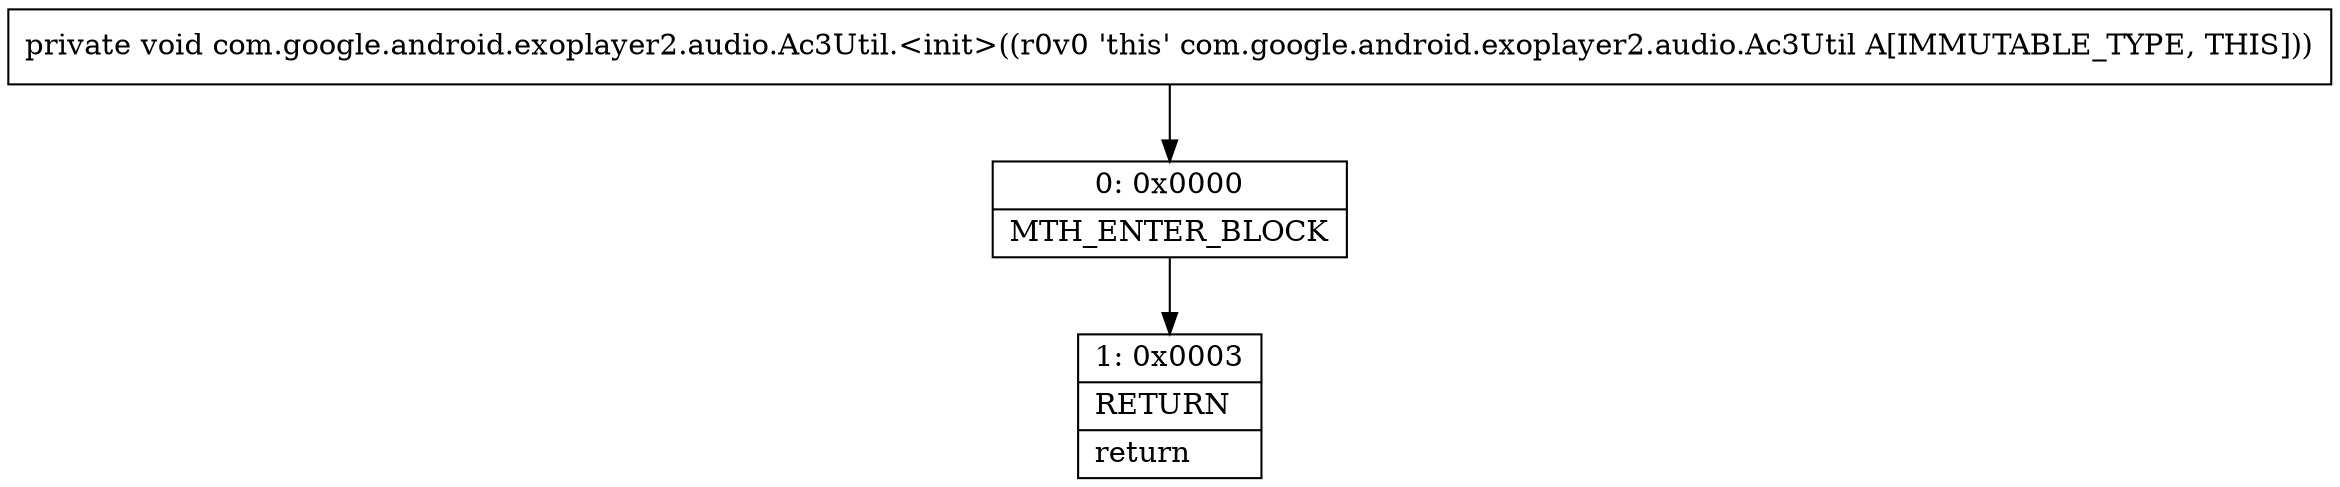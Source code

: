digraph "CFG forcom.google.android.exoplayer2.audio.Ac3Util.\<init\>()V" {
Node_0 [shape=record,label="{0\:\ 0x0000|MTH_ENTER_BLOCK\l}"];
Node_1 [shape=record,label="{1\:\ 0x0003|RETURN\l|return\l}"];
MethodNode[shape=record,label="{private void com.google.android.exoplayer2.audio.Ac3Util.\<init\>((r0v0 'this' com.google.android.exoplayer2.audio.Ac3Util A[IMMUTABLE_TYPE, THIS])) }"];
MethodNode -> Node_0;
Node_0 -> Node_1;
}

